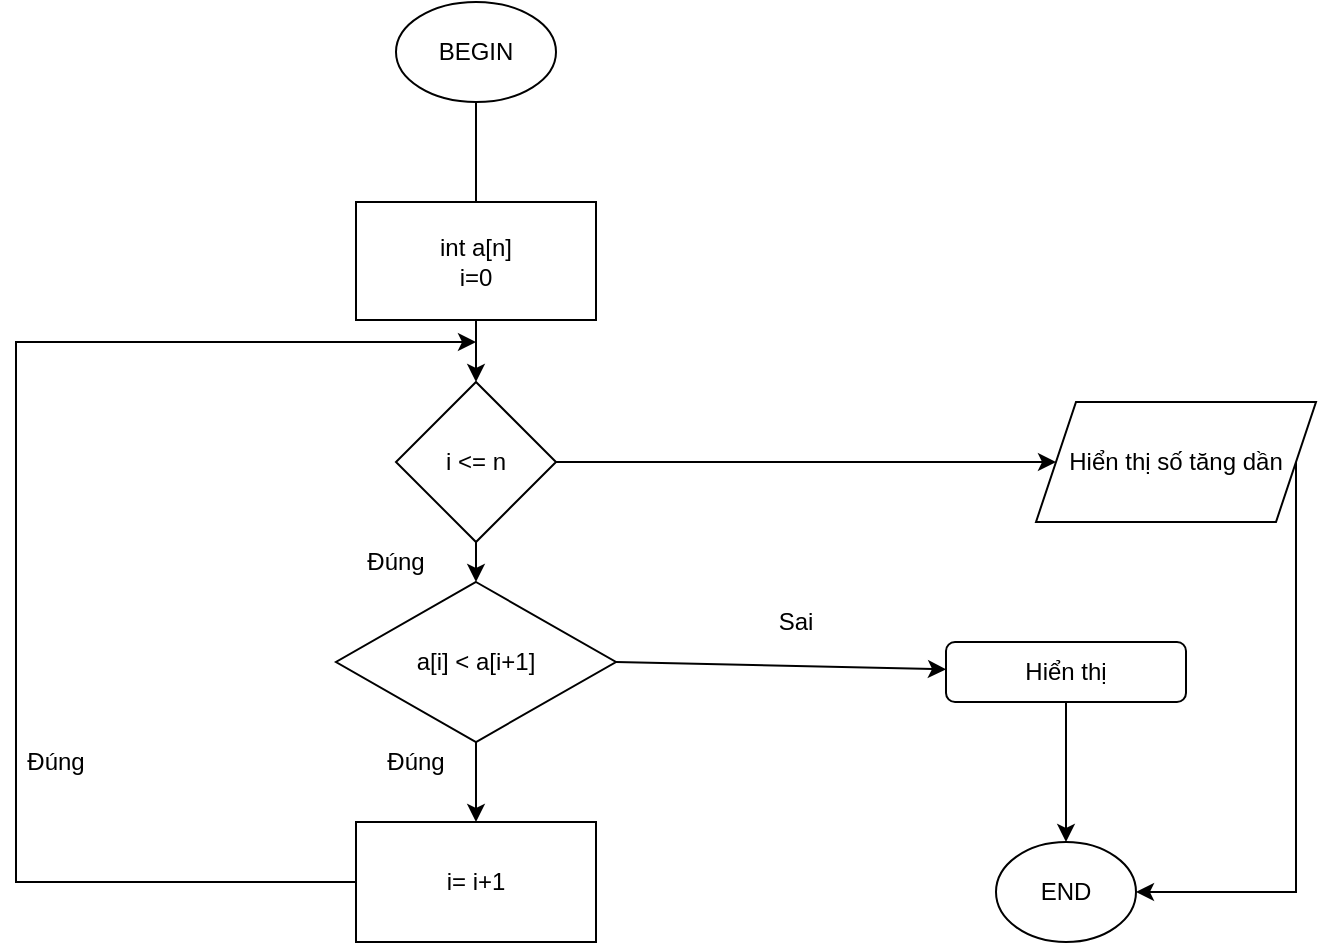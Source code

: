 <mxfile version="13.9.9" type="device"><diagram id="2tF26wEZM0A6O5-XRRYY" name="Page-1"><mxGraphModel dx="768" dy="2682" grid="1" gridSize="10" guides="1" tooltips="1" connect="1" arrows="1" fold="1" page="1" pageScale="1" pageWidth="850" pageHeight="1100" math="0" shadow="0"><root><mxCell id="0"/><mxCell id="1" parent="0"/><mxCell id="9Eh7KLluztoQ5uhkHsPo-1" value="BEGIN" style="ellipse;whiteSpace=wrap;html=1;" parent="1" vertex="1"><mxGeometry x="360" y="-1640" width="80" height="50" as="geometry"/></mxCell><mxCell id="9Eh7KLluztoQ5uhkHsPo-2" value="" style="endArrow=classic;html=1;exitX=0.5;exitY=1;exitDx=0;exitDy=0;" parent="1" source="9Eh7KLluztoQ5uhkHsPo-1" edge="1"><mxGeometry width="50" height="50" relative="1" as="geometry"><mxPoint x="370" y="-1390" as="sourcePoint"/><mxPoint x="400" y="-1520" as="targetPoint"/></mxGeometry></mxCell><mxCell id="9Eh7KLluztoQ5uhkHsPo-28" value="" style="edgeStyle=orthogonalEdgeStyle;rounded=0;orthogonalLoop=1;jettySize=auto;html=1;" parent="1" source="9Eh7KLluztoQ5uhkHsPo-3" target="9Eh7KLluztoQ5uhkHsPo-27" edge="1"><mxGeometry relative="1" as="geometry"/></mxCell><mxCell id="9Eh7KLluztoQ5uhkHsPo-3" value="int a[n]&lt;br&gt;i=0" style="rounded=0;whiteSpace=wrap;html=1;" parent="1" vertex="1"><mxGeometry x="340" y="-1540" width="120" height="59" as="geometry"/></mxCell><mxCell id="9Eh7KLluztoQ5uhkHsPo-5" value="a[i] &amp;lt; a[i+1]" style="rhombus;whiteSpace=wrap;html=1;" parent="1" vertex="1"><mxGeometry x="330" y="-1350" width="140" height="80" as="geometry"/></mxCell><mxCell id="9Eh7KLluztoQ5uhkHsPo-6" value="" style="endArrow=classic;html=1;exitX=0.5;exitY=1;exitDx=0;exitDy=0;exitPerimeter=0;" parent="1" source="9Eh7KLluztoQ5uhkHsPo-5" edge="1"><mxGeometry width="50" height="50" relative="1" as="geometry"><mxPoint x="400" y="-1260" as="sourcePoint"/><mxPoint x="400" y="-1230" as="targetPoint"/></mxGeometry></mxCell><mxCell id="9Eh7KLluztoQ5uhkHsPo-11" value="Đúng" style="text;html=1;strokeColor=none;fillColor=none;align=center;verticalAlign=middle;whiteSpace=wrap;rounded=0;" parent="1" vertex="1"><mxGeometry x="350" y="-1270" width="40" height="20" as="geometry"/></mxCell><mxCell id="9Eh7KLluztoQ5uhkHsPo-12" value="Đúng" style="text;html=1;strokeColor=none;fillColor=none;align=center;verticalAlign=middle;whiteSpace=wrap;rounded=0;" parent="1" vertex="1"><mxGeometry x="340" y="-1370" width="40" height="20" as="geometry"/></mxCell><mxCell id="9Eh7KLluztoQ5uhkHsPo-14" value="END" style="ellipse;whiteSpace=wrap;html=1;" parent="1" vertex="1"><mxGeometry x="660" y="-1220" width="70" height="50" as="geometry"/></mxCell><mxCell id="9Eh7KLluztoQ5uhkHsPo-15" value="Đúng" style="text;html=1;strokeColor=none;fillColor=none;align=center;verticalAlign=middle;whiteSpace=wrap;rounded=0;" parent="1" vertex="1"><mxGeometry x="170" y="-1270" width="40" height="20" as="geometry"/></mxCell><mxCell id="9Eh7KLluztoQ5uhkHsPo-16" value="" style="endArrow=classic;html=1;exitX=1;exitY=0.5;exitDx=0;exitDy=0;" parent="1" source="9Eh7KLluztoQ5uhkHsPo-5" target="9Eh7KLluztoQ5uhkHsPo-17" edge="1"><mxGeometry width="50" height="50" relative="1" as="geometry"><mxPoint x="370" y="-1320" as="sourcePoint"/><mxPoint x="640" y="-1310" as="targetPoint"/></mxGeometry></mxCell><mxCell id="9Eh7KLluztoQ5uhkHsPo-17" value="Hiển thị" style="rounded=1;whiteSpace=wrap;html=1;" parent="1" vertex="1"><mxGeometry x="635" y="-1320" width="120" height="30" as="geometry"/></mxCell><mxCell id="9Eh7KLluztoQ5uhkHsPo-18" value="Sai" style="text;html=1;strokeColor=none;fillColor=none;align=center;verticalAlign=middle;whiteSpace=wrap;rounded=0;" parent="1" vertex="1"><mxGeometry x="540" y="-1340" width="40" height="20" as="geometry"/></mxCell><mxCell id="9Eh7KLluztoQ5uhkHsPo-20" value="" style="endArrow=classic;html=1;exitX=0.5;exitY=1;exitDx=0;exitDy=0;entryX=0.5;entryY=0;entryDx=0;entryDy=0;" parent="1" source="9Eh7KLluztoQ5uhkHsPo-17" target="9Eh7KLluztoQ5uhkHsPo-14" edge="1"><mxGeometry width="50" height="50" relative="1" as="geometry"><mxPoint x="640" y="-1240" as="sourcePoint"/><mxPoint x="580" y="-1260" as="targetPoint"/></mxGeometry></mxCell><mxCell id="9Eh7KLluztoQ5uhkHsPo-30" style="edgeStyle=orthogonalEdgeStyle;rounded=0;orthogonalLoop=1;jettySize=auto;html=1;exitX=0;exitY=0.5;exitDx=0;exitDy=0;" parent="1" source="9Eh7KLluztoQ5uhkHsPo-23" edge="1"><mxGeometry relative="1" as="geometry"><mxPoint x="400.0" y="-1470" as="targetPoint"/><Array as="points"><mxPoint x="170" y="-1200"/><mxPoint x="170" y="-1470"/></Array></mxGeometry></mxCell><mxCell id="9Eh7KLluztoQ5uhkHsPo-23" value="i= i+1" style="rounded=0;whiteSpace=wrap;html=1;" parent="1" vertex="1"><mxGeometry x="340" y="-1230" width="120" height="60" as="geometry"/></mxCell><mxCell id="9Eh7KLluztoQ5uhkHsPo-29" style="edgeStyle=orthogonalEdgeStyle;rounded=0;orthogonalLoop=1;jettySize=auto;html=1;exitX=0.5;exitY=1;exitDx=0;exitDy=0;entryX=0.5;entryY=0;entryDx=0;entryDy=0;" parent="1" source="9Eh7KLluztoQ5uhkHsPo-27" target="9Eh7KLluztoQ5uhkHsPo-5" edge="1"><mxGeometry relative="1" as="geometry"/></mxCell><mxCell id="9Eh7KLluztoQ5uhkHsPo-32" style="edgeStyle=orthogonalEdgeStyle;rounded=0;orthogonalLoop=1;jettySize=auto;html=1;exitX=1;exitY=0.5;exitDx=0;exitDy=0;entryX=0;entryY=0.5;entryDx=0;entryDy=0;" parent="1" source="9Eh7KLluztoQ5uhkHsPo-27" target="9Eh7KLluztoQ5uhkHsPo-31" edge="1"><mxGeometry relative="1" as="geometry"/></mxCell><mxCell id="9Eh7KLluztoQ5uhkHsPo-27" value="i &amp;lt;= n" style="rhombus;whiteSpace=wrap;html=1;" parent="1" vertex="1"><mxGeometry x="360" y="-1450" width="80" height="80" as="geometry"/></mxCell><mxCell id="9Eh7KLluztoQ5uhkHsPo-33" style="edgeStyle=orthogonalEdgeStyle;rounded=0;orthogonalLoop=1;jettySize=auto;html=1;exitX=1;exitY=0.5;exitDx=0;exitDy=0;entryX=1;entryY=0.5;entryDx=0;entryDy=0;" parent="1" source="9Eh7KLluztoQ5uhkHsPo-31" target="9Eh7KLluztoQ5uhkHsPo-14" edge="1"><mxGeometry relative="1" as="geometry"/></mxCell><mxCell id="9Eh7KLluztoQ5uhkHsPo-31" value="Hiển thị số tăng dần" style="shape=parallelogram;perimeter=parallelogramPerimeter;whiteSpace=wrap;html=1;fixedSize=1;" parent="1" vertex="1"><mxGeometry x="680" y="-1440" width="140" height="60" as="geometry"/></mxCell></root></mxGraphModel></diagram></mxfile>